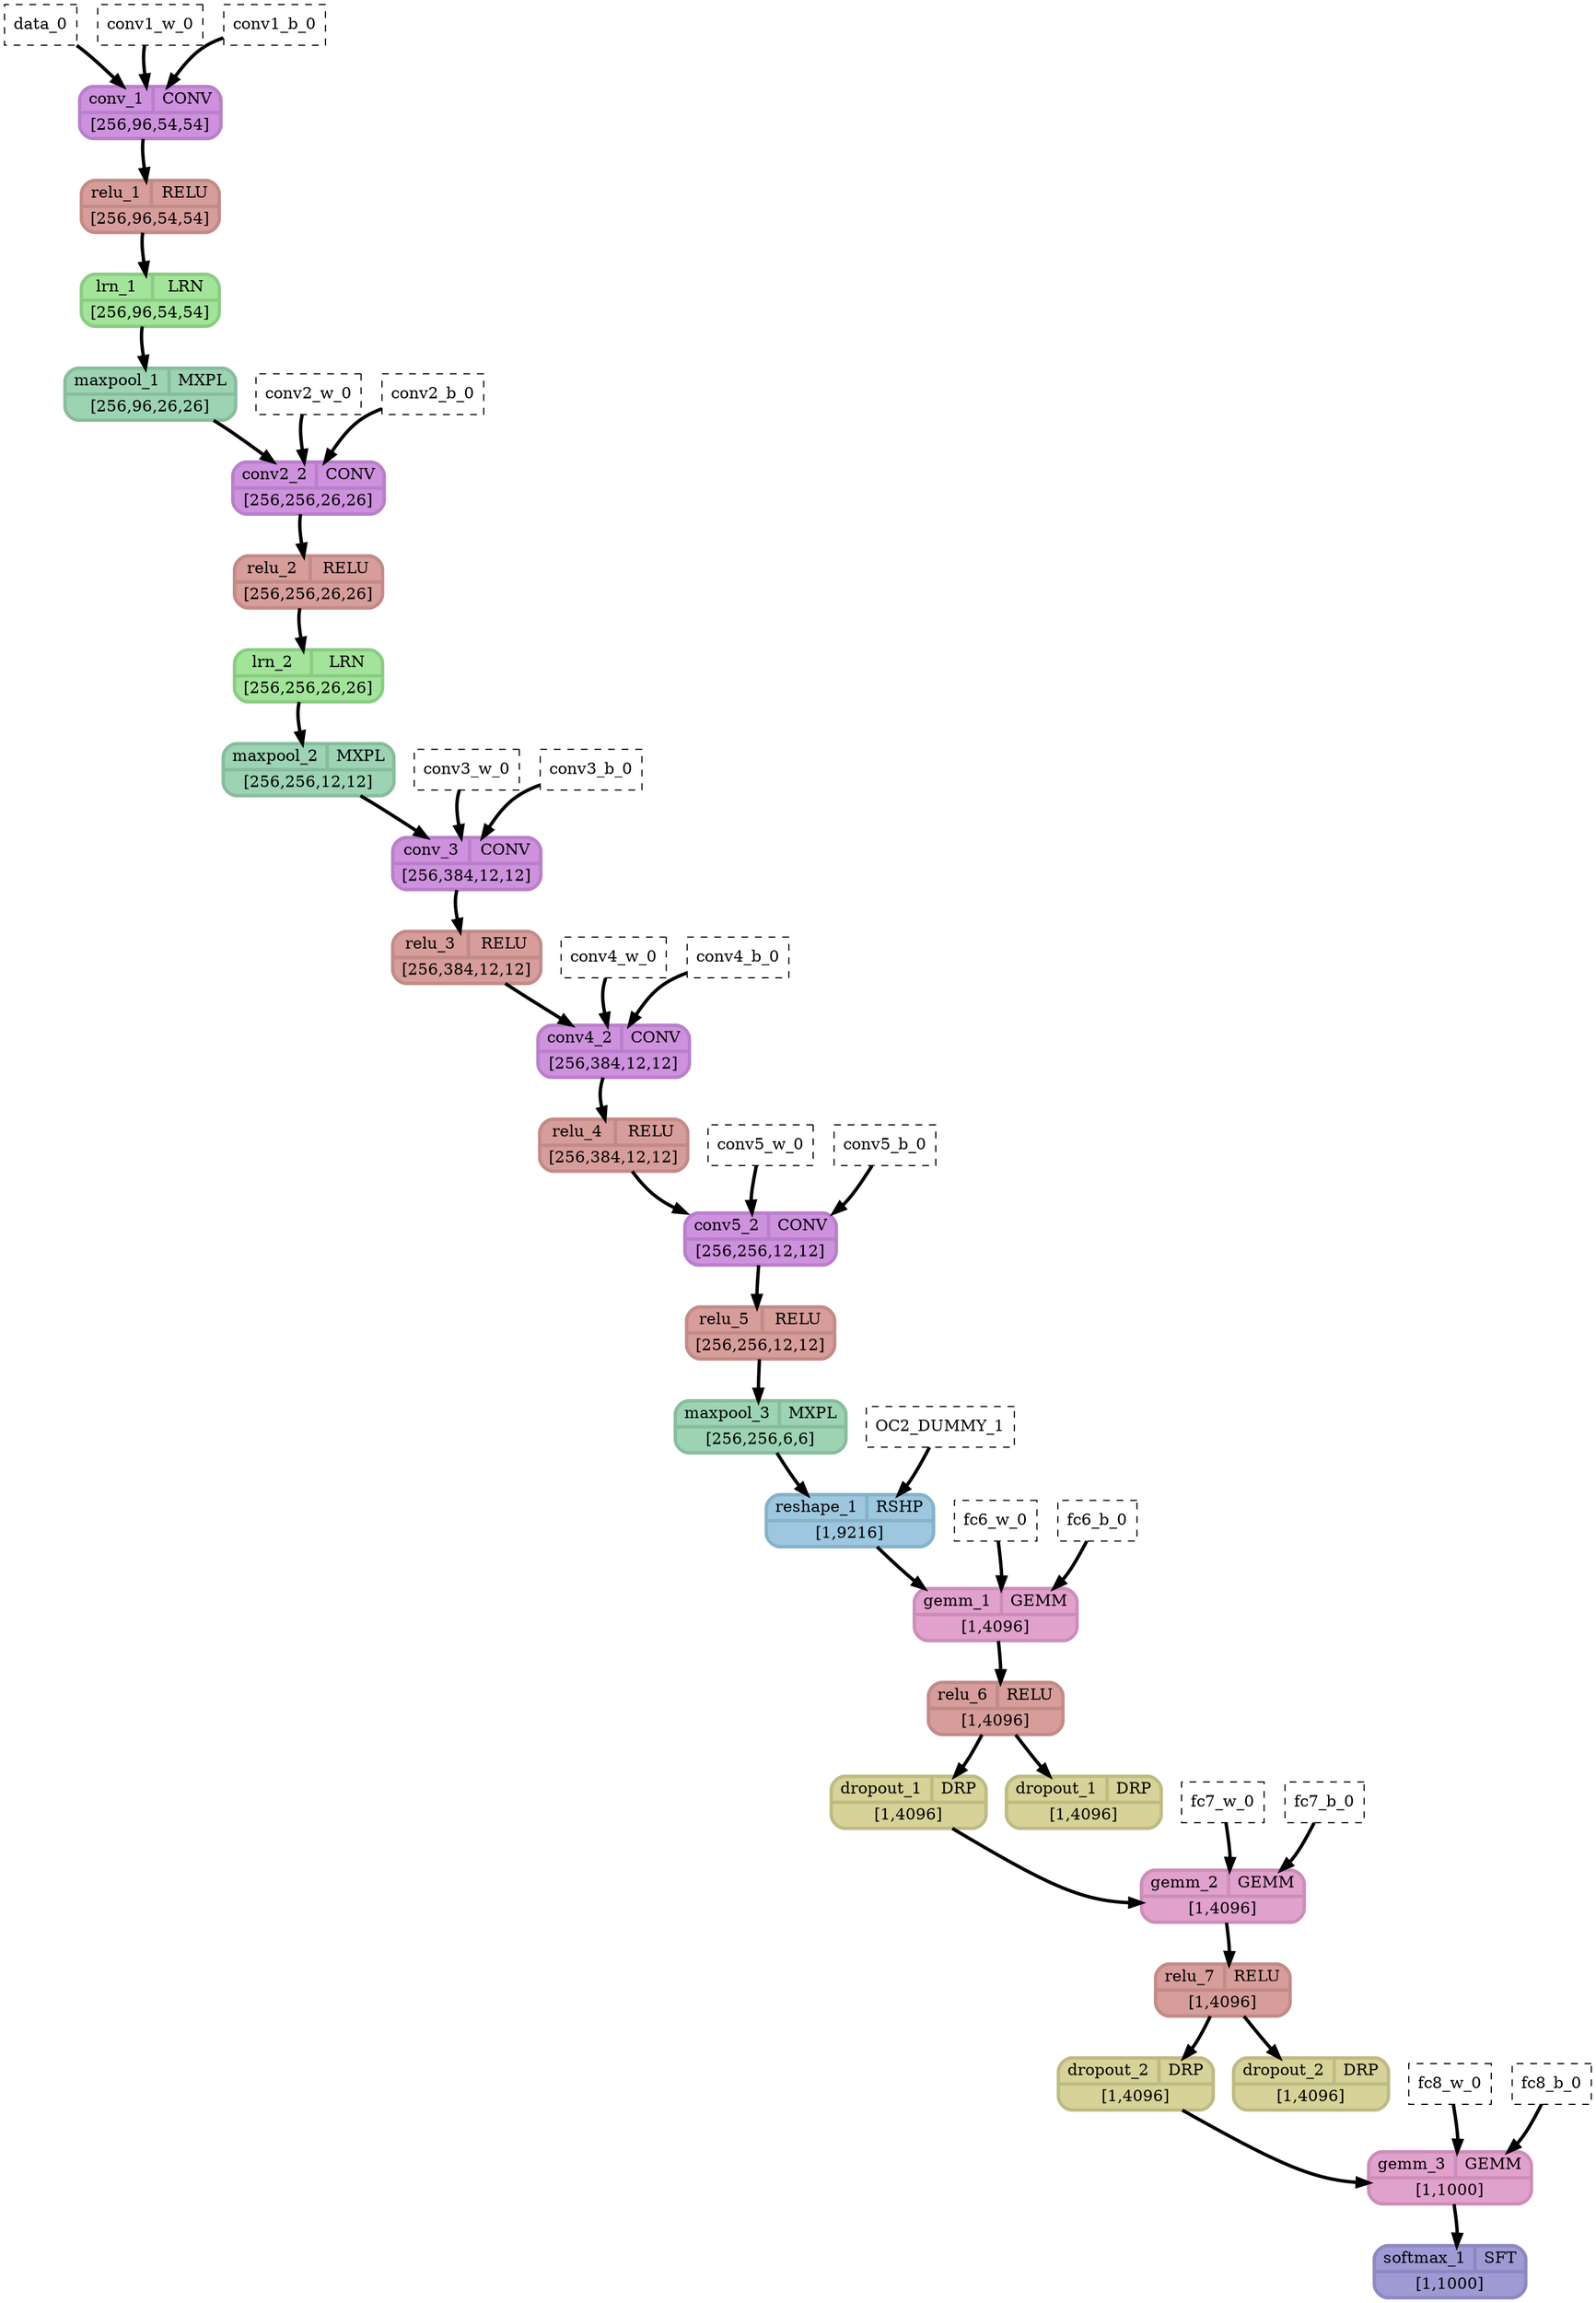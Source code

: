 strict digraph {
  graph [
    rankdir="TB"
    overlap=prism
    overlap_shrink=true
    splines=curved
  ];
  node [
    shape=Mrecord
  ];
  edge [
    penwidth=3
  ];

  // Node definitions.
  "data_0" [
    id=0
    name="data_0"
    type=constant_input
    label="data_0"
    inputs=""
    outputs=""
    shape=box
    style="filled,dashed"
    fillcolor="white"
  ];
  "conv1_w_0" [
    id=1
    name="conv1_w_0"
    type=constant_input
    label="conv1_w_0"
    inputs=""
    outputs=""
    shape=box
    style="filled,dashed"
    fillcolor="white"
  ];
  "conv1_b_0" [
    id=2
    name="conv1_b_0"
    type=constant_input
    label="conv1_b_0"
    inputs=""
    outputs=""
    shape=box
    style="filled,dashed"
    fillcolor="white"
  ];
  "conv1_1" [
    id=3
    name="conv1_1"
    type=Conv
    label="{ {conv_1  | CONV} | [256,96,54,54] }"
    inputs="data_0;conv1_w_0;conv1_b_0"
    outputs="conv1_1"
    penwidth=3
    style=filled
    color="#ba7fca"
    fontcolor="#000000"
    fillcolor="#cd91dd"
  ];
  "conv1_2" [
    id=4
    name="conv1_2"
    type=Relu
    label="{ {relu_1  | RELU} | [256,96,54,54] }"
    inputs="conv1_1"
    outputs="conv1_2"
    penwidth=3
    style=filled
    color="#c28b88"
    fontcolor="#000000"
    fillcolor="#d69d9a"
  ];
  "norm1_1" [
    id=5
    name="norm1_1"
    type=LRN
    label="{ {lrn_1  | LRN} | [256,96,54,54] }"
    inputs="conv1_2"
    outputs="norm1_1"
    penwidth=3
    style=filled
    color="#8bcc83"
    fontcolor="#000000"
    fillcolor="#a2e499"
  ];
  "pool1_1" [
    id=6
    name="pool1_1"
    type=MaxPool
    label="{ {maxpool_1  | MXPL} | [256,96,26,26] }"
    inputs="norm1_1"
    outputs="pool1_1"
    penwidth=3
    style=filled
    color="#87bd9d"
    fontcolor="#000000"
    fillcolor="#9cd3b3"
  ];
  "conv2_w_0" [
    id=7
    name="conv2_w_0"
    type=constant_input
    label="conv2_w_0"
    inputs=""
    outputs=""
    shape=box
    style="filled,dashed"
    fillcolor="white"
  ];
  "conv2_b_0" [
    id=8
    name="conv2_b_0"
    type=constant_input
    label="conv2_b_0"
    inputs=""
    outputs=""
    shape=box
    style="filled,dashed"
    fillcolor="white"
  ];
  "conv2_1" [
    id=9
    name="conv2_1"
    type=Conv
    label="{ {conv2_2  | CONV} | [256,256,26,26] }"
    inputs="pool1_1;conv2_w_0;conv2_b_0"
    outputs="conv2_1"
    penwidth=3
    style=filled
    color="#ba7fca"
    fontcolor="#000000"
    fillcolor="#cd91dd"
  ];
  "conv2_2" [
    id=10
    name="conv2_2"
    type=Relu
    label="{ {relu_2  | RELU} | [256,256,26,26] }"
    inputs="conv2_1"
    outputs="conv2_2"
    penwidth=3
    style=filled
    color="#c28b88"
    fontcolor="#000000"
    fillcolor="#d69d9a"
  ];
  "norm2_1" [
    id=11
    name="norm2_1"
    type=LRN
    label="{ {lrn_2  | LRN} | [256,256,26,26] }"
    inputs="conv2_2"
    outputs="norm2_1"
    penwidth=3
    style=filled
    color="#8bcc83"
    fontcolor="#000000"
    fillcolor="#a2e499"
  ];
  "pool2_1" [
    id=12
    name="pool2_1"
    type=MaxPool
    label="{ {maxpool_2  | MXPL} | [256,256,12,12] }"
    inputs="norm2_1"
    outputs="pool2_1"
    penwidth=3
    style=filled
    color="#87bd9d"
    fontcolor="#000000"
    fillcolor="#9cd3b3"
  ];
  "conv3_w_0" [
    id=13
    name="conv3_w_0"
    type=constant_input
    label="conv3_w_0"
    inputs=""
    outputs=""
    shape=box
    style="filled,dashed"
    fillcolor="white"
  ];
  "conv3_b_0" [
    id=14
    name="conv3_b_0"
    type=constant_input
    label="conv3_b_0"
    inputs=""
    outputs=""
    shape=box
    style="filled,dashed"
    fillcolor="white"
  ];
  "conv3_1" [
    id=15
    name="conv3_1"
    type=Conv
    label="{ {conv_3  | CONV} | [256,384,12,12] }"
    inputs="pool2_1;conv3_w_0;conv3_b_0"
    outputs="conv3_1"
    penwidth=3
    style=filled
    color="#ba7fca"
    fontcolor="#000000"
    fillcolor="#cd91dd"
  ];
  "conv3_2" [
    id=16
    name="conv3_2"
    type=Relu
    label="{ {relu_3  | RELU} | [256,384,12,12] }"
    inputs="conv3_1"
    outputs="conv3_2"
    penwidth=3
    style=filled
    color="#c28b88"
    fontcolor="#000000"
    fillcolor="#d69d9a"
  ];
  "conv4_w_0" [
    id=17
    name="conv4_w_0"
    type=constant_input
    label="conv4_w_0"
    inputs=""
    outputs=""
    shape=box
    style="filled,dashed"
    fillcolor="white"
  ];
  "conv4_b_0" [
    id=18
    name="conv4_b_0"
    type=constant_input
    label="conv4_b_0"
    inputs=""
    outputs=""
    shape=box
    style="filled,dashed"
    fillcolor="white"
  ];
  "conv4_1" [
    id=19
    name="conv4_1"
    type=Conv
    label="{ {conv4_2  | CONV} | [256,384,12,12] }"
    inputs="conv3_2;conv4_w_0;conv4_b_0"
    outputs="conv4_1"
    penwidth=3
    style=filled
    color="#ba7fca"
    fontcolor="#000000"
    fillcolor="#cd91dd"
  ];
  "conv4_2" [
    id=20
    name="conv4_2"
    type=Relu
    label="{ {relu_4  | RELU} | [256,384,12,12] }"
    inputs="conv4_1"
    outputs="conv4_2"
    penwidth=3
    style=filled
    color="#c28b88"
    fontcolor="#000000"
    fillcolor="#d69d9a"
  ];
  "conv5_w_0" [
    id=21
    name="conv5_w_0"
    type=constant_input
    label="conv5_w_0"
    inputs=""
    outputs=""
    shape=box
    style="filled,dashed"
    fillcolor="white"
  ];
  "conv5_b_0" [
    id=22
    name="conv5_b_0"
    type=constant_input
    label="conv5_b_0"
    inputs=""
    outputs=""
    shape=box
    style="filled,dashed"
    fillcolor="white"
  ];
  "conv5_1" [
    id=23
    name="conv5_1"
    type=Conv
    label="{ {conv5_2  | CONV} | [256,256,12,12] }"
    inputs="conv4_2;conv5_w_0;conv5_b_0"
    outputs="conv5_1"
    penwidth=3
    style=filled
    color="#ba7fca"
    fontcolor="#000000"
    fillcolor="#cd91dd"
  ];
  "conv5_2" [
    id=24
    name="conv5_2"
    type=Relu
    label="{ {relu_5  | RELU} | [256,256,12,12] }"
    inputs="conv5_1"
    outputs="conv5_2"
    penwidth=3
    style=filled
    color="#c28b88"
    fontcolor="#000000"
    fillcolor="#d69d9a"
  ];
  "pool5_1" [
    id=25
    name="pool5_1"
    type=MaxPool
    label="{ {maxpool_3  | MXPL} | [256,256,6,6] }"
    inputs="conv5_2"
    outputs="pool5_1"
    penwidth=3
    style=filled
    color="#87bd9d"
    fontcolor="#000000"
    fillcolor="#9cd3b3"
  ];
  "OC2_DUMMY_1" [
    id=26
    name="OC2_DUMMY_1"
    type=constant_input
    label="OC2_DUMMY_1"
    inputs=""
    outputs=""
    shape=box
    style="filled,dashed"
    fillcolor="white"
  ];
  "OC2_DUMMY_0" [
    id=27
    name="OC2_DUMMY_0"
    type=Reshape
    label="{ {reshape_1  | RSHP} | [1,9216] }"
    inputs="pool5_1;OC2_DUMMY_1"
    outputs="OC2_DUMMY_0"
    penwidth=3
    style=filled
    color="#86b2c9"
    fontcolor="#000000"
    fillcolor="#9cc7df"
  ];
  "fc6_w_0" [
    id=28
    name="fc6_w_0"
    type=constant_input
    label="fc6_w_0"
    inputs=""
    outputs=""
    shape=box
    style="filled,dashed"
    fillcolor="white"
  ];
  "fc6_b_0" [
    id=29
    name="fc6_b_0"
    type=constant_input
    label="fc6_b_0"
    inputs=""
    outputs=""
    shape=box
    style="filled,dashed"
    fillcolor="white"
  ];
  "fc6_1" [
    id=30
    name="fc6_1"
    type=Gemm
    label="{ {gemm_1  | GEMM} | [1,4096] }"
    inputs="OC2_DUMMY_0;fc6_w_0;fc6_b_0"
    outputs="fc6_1"
    penwidth=3
    style=filled
    color="#cc8eb9"
    fontcolor="#000000"
    fillcolor="#e1a1cd"
  ];
  "fc6_2" [
    id=31
    name="fc6_2"
    type=Relu
    label="{ {relu_6  | RELU} | [1,4096] }"
    inputs="fc6_1"
    outputs="fc6_2"
    penwidth=3
    style=filled
    color="#c28b88"
    fontcolor="#000000"
    fillcolor="#d69d9a"
  ];
  "fc6_3" [
    id=32
    name="fc6_3"
    type=Dropout
    label="{ {dropout_1  | DRP} | [1,4096] }"
    inputs="fc6_2"
    outputs="fc6_3;_fc6_mask_1"
    penwidth=3
    style=filled
    color="#bebb82"
    fontcolor="#000000"
    fillcolor="#d6d298"
  ];
  "_fc6_mask_1" [
    id=33
    name="_fc6_mask_1"
    type=Dropout
    label="{ {dropout_1  | DRP} | [1,4096] }"
    inputs="fc6_2"
    outputs="fc6_3;_fc6_mask_1"
    penwidth=3
    style=filled
    color="#bebb82"
    fontcolor="#000000"
    fillcolor="#d6d298"
  ];
  "fc7_w_0" [
    id=34
    name="fc7_w_0"
    type=constant_input
    label="fc7_w_0"
    inputs=""
    outputs=""
    shape=box
    style="filled,dashed"
    fillcolor="white"
  ];
  "fc7_b_0" [
    id=35
    name="fc7_b_0"
    type=constant_input
    label="fc7_b_0"
    inputs=""
    outputs=""
    shape=box
    style="filled,dashed"
    fillcolor="white"
  ];
  "fc7_1" [
    id=36
    name="fc7_1"
    type=Gemm
    label="{ {gemm_2  | GEMM} | [1,4096] }"
    inputs="fc6_3;fc7_w_0;fc7_b_0"
    outputs="fc7_1"
    penwidth=3
    style=filled
    color="#cc8eb9"
    fontcolor="#000000"
    fillcolor="#e1a1cd"
  ];
  "fc7_2" [
    id=37
    name="fc7_2"
    type=Relu
    label="{ {relu_7  | RELU} | [1,4096] }"
    inputs="fc7_1"
    outputs="fc7_2"
    penwidth=3
    style=filled
    color="#c28b88"
    fontcolor="#000000"
    fillcolor="#d69d9a"
  ];
  "fc7_3" [
    id=38
    name="fc7_3"
    type=Dropout
    label="{ {dropout_2  | DRP} | [1,4096] }"
    inputs="fc7_2"
    outputs="fc7_3;_fc7_mask_1"
    penwidth=3
    style=filled
    color="#bebb82"
    fontcolor="#000000"
    fillcolor="#d6d298"
  ];
  "_fc7_mask_1" [
    id=39
    name="_fc7_mask_1"
    type=Dropout
    label="{ {dropout_2  | DRP} | [1,4096] }"
    inputs="fc7_2"
    outputs="fc7_3;_fc7_mask_1"
    penwidth=3
    style=filled
    color="#bebb82"
    fontcolor="#000000"
    fillcolor="#d6d298"
  ];
  "fc8_w_0" [
    id=40
    name="fc8_w_0"
    type=constant_input
    label="fc8_w_0"
    inputs=""
    outputs=""
    shape=box
    style="filled,dashed"
    fillcolor="white"
  ];
  "fc8_b_0" [
    id=41
    name="fc8_b_0"
    type=constant_input
    label="fc8_b_0"
    inputs=""
    outputs=""
    shape=box
    style="filled,dashed"
    fillcolor="white"
  ];
  "fc8_1" [
    id=42
    name="fc8_1"
    type=Gemm
    label="{ {gemm_3  | GEMM} | [1,1000] }"
    inputs="fc7_3;fc8_w_0;fc8_b_0"
    outputs="fc8_1"
    penwidth=3
    style=filled
    color="#cc8eb9"
    fontcolor="#000000"
    fillcolor="#e1a1cd"
  ];
  "prob_1" [
    id=43
    name="prob_1"
    type=Softmax
    label="{ {softmax_1  | SFT} | [1,1000] }"
    inputs="fc8_1"
    outputs="prob_1"
    penwidth=3
    style=filled
    color="#8d88c1"
    fontcolor="#000000"
    fillcolor="#9f99d4"
  ];

  // Edge definitions.
  "data_0" -> "conv1_1";
  "conv1_w_0" -> "conv1_1";
  "conv1_b_0" -> "conv1_1";
  "conv1_1" -> "conv1_2";
  "conv1_2" -> "norm1_1";
  "norm1_1" -> "pool1_1";
  "pool1_1" -> "conv2_1";
  "conv2_w_0" -> "conv2_1";
  "conv2_b_0" -> "conv2_1";
  "conv2_1" -> "conv2_2";
  "conv2_2" -> "norm2_1";
  "norm2_1" -> "pool2_1";
  "pool2_1" -> "conv3_1";
  "conv3_w_0" -> "conv3_1";
  "conv3_b_0" -> "conv3_1";
  "conv3_1" -> "conv3_2";
  "conv3_2" -> "conv4_1";
  "conv4_w_0" -> "conv4_1";
  "conv4_b_0" -> "conv4_1";
  "conv4_1" -> "conv4_2";
  "conv4_2" -> "conv5_1";
  "conv5_w_0" -> "conv5_1";
  "conv5_b_0" -> "conv5_1";
  "conv5_1" -> "conv5_2";
  "conv5_2" -> "pool5_1";
  "pool5_1" -> "OC2_DUMMY_0";
  "OC2_DUMMY_1" -> "OC2_DUMMY_0";
  "OC2_DUMMY_0" -> "fc6_1";
  "fc6_w_0" -> "fc6_1";
  "fc6_b_0" -> "fc6_1";
  "fc6_1" -> "fc6_2";
  "fc6_2" -> "fc6_3";
  "fc6_2" -> "_fc6_mask_1";
  "fc6_3" -> "fc7_1";
  "fc7_w_0" -> "fc7_1";
  "fc7_b_0" -> "fc7_1";
  "fc7_1" -> "fc7_2";
  "fc7_2" -> "fc7_3";
  "fc7_2" -> "_fc7_mask_1";
  "fc7_3" -> "fc8_1";
  "fc8_w_0" -> "fc8_1";
  "fc8_b_0" -> "fc8_1";
  "fc8_1" -> "prob_1";
}